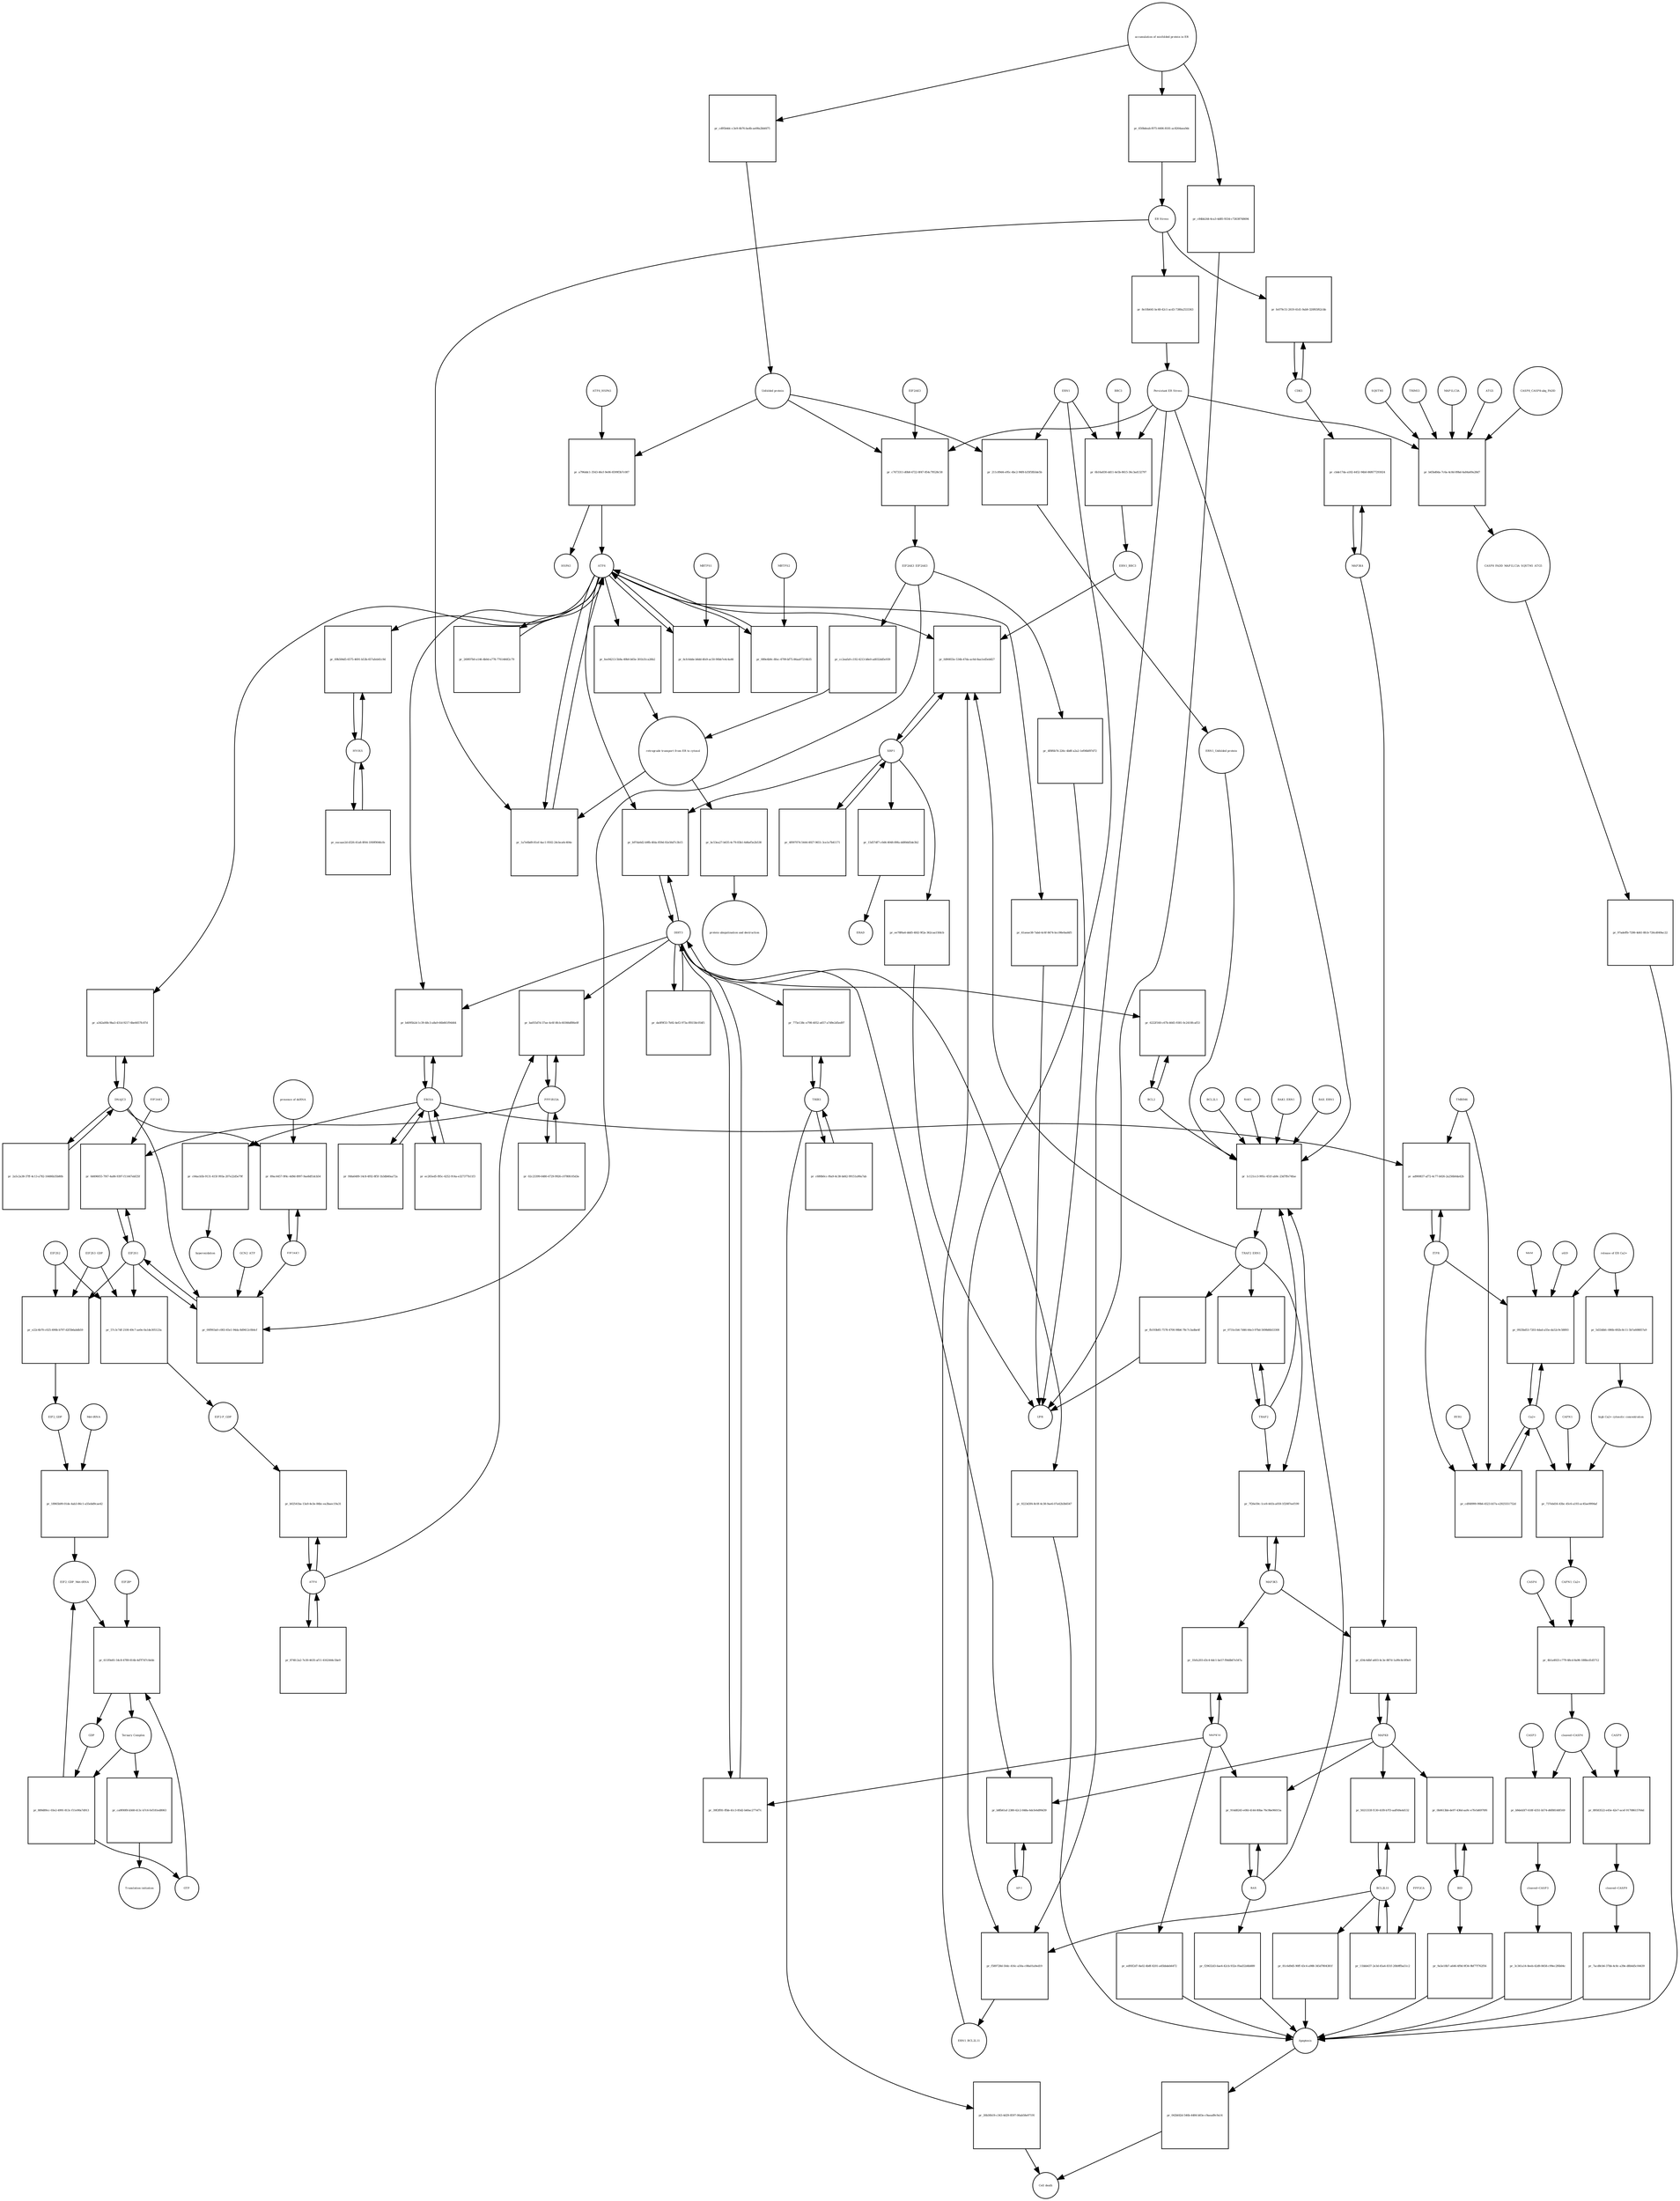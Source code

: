 strict digraph  {
ATF6_HSPA5 [annotation="", bipartite=0, cls=complex, fontsize=4, label=ATF6_HSPA5, shape=circle];
"pr_a796ddc1-3543-46cf-9e06-6599f3b7c087" [annotation="", bipartite=1, cls=process, fontsize=4, label="pr_a796ddc1-3543-46cf-9e06-6599f3b7c087", shape=square];
ATF6 [annotation="urn_miriam_hgnc.symbol_ATF6", bipartite=0, cls=macromolecule, fontsize=4, label=ATF6, shape=circle];
HSPA5 [annotation="urn_miriam_hgnc.symbol_HSPA5", bipartite=0, cls=macromolecule, fontsize=4, label=HSPA5, shape=circle];
"Unfolded protein" [annotation="", bipartite=0, cls=macromolecule, fontsize=4, label="Unfolded protein", shape=circle];
ERN1 [annotation="urn_miriam_hgnc.symbol_ERN1", bipartite=0, cls=macromolecule, fontsize=4, label=ERN1, shape=circle];
"pr_211c89d4-e95c-4bc2-96f8-b35f5fb5de5b" [annotation="", bipartite=1, cls=process, fontsize=4, label="pr_211c89d4-e95c-4bc2-96f8-b35f5fb5de5b", shape=square];
"ERN1_Unfolded protein" [annotation="", bipartite=0, cls=complex, fontsize=4, label="ERN1_Unfolded protein", shape=circle];
EIF2AK3_EIF2AK3 [annotation="", bipartite=0, cls=complex, fontsize=4, label=EIF2AK3_EIF2AK3, shape=circle];
"pr_cc2eafa9-c192-4213-b8e0-ad032dd5e939" [annotation="", bipartite=1, cls=process, fontsize=4, label="pr_cc2eafa9-c192-4213-b8e0-ad032dd5e939", shape=square];
"retrograde transport from ER to cytosol" [annotation="", bipartite=0, cls=phenotype, fontsize=4, label="retrograde transport from ER to cytosol", shape=circle];
"pr_fee94213-5b9a-49b0-b65e-301b31ca26b2" [annotation="", bipartite=1, cls=process, fontsize=4, label="pr_fee94213-5b9a-49b0-b65e-301b31ca26b2", shape=square];
"pr_bc53ea27-b635-4c79-83b1-6d6ef5e2b538" [annotation="", bipartite=1, cls=process, fontsize=4, label="pr_bc53ea27-b635-4c79-83b1-6d6ef5e2b538", shape=square];
"protein ubiquitination and destruction" [annotation="", bipartite=0, cls=phenotype, fontsize=4, label="protein ubiquitination and destruction", shape=circle];
"pr_1c121cc3-995c-451f-ab9c-23d7ffe74fae" [annotation="", bipartite=1, cls=process, fontsize=4, label="pr_1c121cc3-995c-451f-ab9c-23d7ffe74fae", shape=square];
TRAF2_ERN1 [annotation="", bipartite=0, cls=complex, fontsize=4, label=TRAF2_ERN1, shape=circle];
BAK1_ERN1 [annotation="", bipartite=0, cls=complex, fontsize=4, label=BAK1_ERN1, shape=circle];
BAX_ERN1 [annotation="", bipartite=0, cls=complex, fontsize=4, label=BAX_ERN1, shape=circle];
BCL2 [annotation="urn_miriam_hgnc.symbol_BCL2", bipartite=0, cls="nucleic acid feature", fontsize=4, label=BCL2, shape=circle];
BCL2L1 [annotation="urn_miriam_hgnc.symbol_BCL2L1", bipartite=0, cls=macromolecule, fontsize=4, label=BCL2L1, shape=circle];
"Persistant ER Stress" [annotation="", bipartite=0, cls=phenotype, fontsize=4, label="Persistant ER Stress", shape=circle];
BAX [annotation="urn_miriam_hgnc.symbol_BAX", bipartite=0, cls=macromolecule, fontsize=4, label=BAX, shape=circle];
BAK1 [annotation="urn_miriam_hgnc.symbol_BAK1", bipartite=0, cls=macromolecule, fontsize=4, label=BAK1, shape=circle];
TRAF2 [annotation="urn_miriam_hgnc.symbol_TRAF2", bipartite=0, cls=macromolecule, fontsize=4, label=TRAF2, shape=circle];
XBP1 [annotation="urn_miriam_hgnc.symbol_XBP1", bipartite=0, cls=macromolecule, fontsize=4, label=XBP1, shape=circle];
"pr_fd90855e-534b-47da-ac6d-8aa1ed5eb827" [annotation="", bipartite=1, cls=process, fontsize=4, label="pr_fd90855e-534b-47da-ac6d-8aa1ed5eb827", shape=square];
ERN1_BBC3 [annotation="", bipartite=0, cls=complex, fontsize=4, label=ERN1_BBC3, shape=circle];
ERN1_BCL2L11 [annotation="", bipartite=0, cls=complex, fontsize=4, label=ERN1_BCL2L11, shape=circle];
"pr_4f097074-5444-4927-9651-3ce1e7b41171" [annotation="", bipartite=1, cls=process, fontsize=4, label="pr_4f097074-5444-4927-9651-3ce1e7b41171", shape=square];
"pr_15d57df7-c0d4-4048-89fa-dd80dd5de3b2" [annotation="", bipartite=1, cls=process, fontsize=4, label="pr_15d57df7-c0d4-4048-89fa-dd80dd5de3b2", shape=square];
ERAD [annotation="", bipartite=0, cls=phenotype, fontsize=4, label=ERAD, shape=circle];
"pr_ee78f6a4-ddd5-4fd2-9f2a-362caa15fdcb" [annotation="", bipartite=1, cls=process, fontsize=4, label="pr_ee78f6a4-ddd5-4fd2-9f2a-362caa15fdcb", shape=square];
UPR [annotation="", bipartite=0, cls=phenotype, fontsize=4, label=UPR, shape=circle];
"pr_0731e1b6-7d46-44e3-97bd-5698d6b53308" [annotation="", bipartite=1, cls=process, fontsize=4, label="pr_0731e1b6-7d46-44e3-97bd-5698d6b53308", shape=square];
MAPK8 [annotation="urn_miriam_hgnc.symbol_MAPK8", bipartite=0, cls=macromolecule, fontsize=4, label=MAPK8, shape=circle];
"pr_d34c4dbf-a603-4c3e-887d-1a99c8c0f9e9" [annotation="", bipartite=1, cls=process, fontsize=4, label="pr_d34c4dbf-a603-4c3e-887d-1a99c8c0f9e9", shape=square];
MAP3K4 [annotation="urn_miriam_hgnc.symbol_MAP3K4", bipartite=0, cls=macromolecule, fontsize=4, label=MAP3K4, shape=circle];
MAP3K5 [annotation="urn_miriam_hgnc.symbol_MAP3K5", bipartite=0, cls=macromolecule, fontsize=4, label=MAP3K5, shape=circle];
MAPK14 [annotation="urn_miriam_hgnc.symbol_MAPK14", bipartite=0, cls=macromolecule, fontsize=4, label=MAPK14, shape=circle];
"pr_1fefa203-d3c4-4dc1-be57-f9ddb67e547a" [annotation="", bipartite=1, cls=process, fontsize=4, label="pr_1fefa203-d3c4-4dc1-be57-f9ddb67e547a", shape=square];
"pr_ed95f2d7-8a02-4b8f-8201-a45bbdeb6472" [annotation="", bipartite=1, cls=process, fontsize=4, label="pr_ed95f2d7-8a02-4b8f-8201-a45bbdeb6472", shape=square];
Apoptosis [annotation="", bipartite=0, cls=phenotype, fontsize=4, label=Apoptosis, shape=circle];
DDIT3 [annotation="urn_miriam_hgnc.symbol_DDIT3", bipartite=0, cls=macromolecule, fontsize=4, label=DDIT3, shape=circle];
"pr_39f2ff81-ffbb-41c3-85d2-b40ac277ef7c" [annotation="", bipartite=1, cls=process, fontsize=4, label="pr_39f2ff81-ffbb-41c3-85d2-b40ac277ef7c", shape=square];
"pr_9223d3f4-8c0f-4c38-9ae6-07a42b3b6547" [annotation="", bipartite=1, cls=process, fontsize=4, label="pr_9223d3f4-8c0f-4c38-9ae6-07a42b3b6547", shape=square];
"pr_6222f160-c67b-4645-9381-0c2410fcaf53" [annotation="", bipartite=1, cls=process, fontsize=4, label="pr_6222f160-c67b-4645-9381-0c2410fcaf53", shape=square];
"pr_1a7e6bd9-81ef-4ac1-9502-24cbca6c404e" [annotation="", bipartite=1, cls=process, fontsize=4, label="pr_1a7e6bd9-81ef-4ac1-9502-24cbca6c404e", shape=square];
"ER Stress" [annotation="", bipartite=0, cls=phenotype, fontsize=4, label="ER Stress", shape=circle];
"pr_6cfc6dde-b6dd-4fe9-ac50-90bb7e4c4a46" [annotation="", bipartite=1, cls=process, fontsize=4, label="pr_6cfc6dde-b6dd-4fe9-ac50-90bb7e4c4a46", shape=square];
MBTPS1 [annotation="urn_miriam_hgnc.symbol_MBTPS1", bipartite=0, cls=macromolecule, fontsize=4, label=MBTPS1, shape=circle];
"pr_089e4b9c-8fec-4799-bf75-86aa07214b35" [annotation="", bipartite=1, cls=process, fontsize=4, label="pr_089e4b9c-8fec-4799-bf75-86aa07214b35", shape=square];
MBTPS2 [annotation="urn_miriam_hgnc.symbol_MBTPS2", bipartite=0, cls=macromolecule, fontsize=4, label=MBTPS2, shape=circle];
"pr_269f07b0-e146-4b0d-a778-7761466f2c79" [annotation="", bipartite=1, cls=process, fontsize=4, label="pr_269f07b0-e146-4b0d-a778-7761466f2c79", shape=square];
"pr_da0f9f33-7b92-4ef2-973a-ff8158c054f1" [annotation="", bipartite=1, cls=process, fontsize=4, label="pr_da0f9f33-7b92-4ef2-973a-ff8158c054f1", shape=square];
"pr_b97da6d2-b9fb-4fda-859d-92e56d7c3b15" [annotation="", bipartite=1, cls=process, fontsize=4, label="pr_b97da6d2-b9fb-4fda-859d-92e56d7c3b15", shape=square];
EIF2S1 [annotation="urn_miriam_hgnc.symbol_EIF2S1", bipartite=0, cls=macromolecule, fontsize=4, label=EIF2S1, shape=circle];
"pr_00f903a0-c083-45e1-94da-8d9412c0b4cf" [annotation="", bipartite=1, cls=process, fontsize=4, label="pr_00f903a0-c083-45e1-94da-8d9412c0b4cf", shape=square];
GCN2_ATP [annotation="", bipartite=0, cls=complex, fontsize=4, label=GCN2_ATP, shape=circle];
EIF2AK2 [annotation="urn_miriam_hgnc.symbol_EIF2AK2", bipartite=0, cls=macromolecule, fontsize=4, label=EIF2AK2, shape=circle];
DNAJC3 [annotation="urn_miriam_hgnc.symbol_DNAJC3", bipartite=0, cls=macromolecule, fontsize=4, label=DNAJC3, shape=circle];
EIF2S2 [annotation="urn_miriam_hgnc.symbol_EIF2S2", bipartite=0, cls=macromolecule, fontsize=4, label=EIF2S2, shape=circle];
"pr_e22c4b70-c025-490b-b797-d2f3b6abdb59" [annotation="", bipartite=1, cls=process, fontsize=4, label="pr_e22c4b70-c025-490b-b797-d2f3b6abdb59", shape=square];
EIF2S3_GDP [annotation="", bipartite=0, cls=complex, fontsize=4, label=EIF2S3_GDP, shape=circle];
EIF2_GDP [annotation="", bipartite=0, cls=complex, fontsize=4, label=EIF2_GDP, shape=circle];
"EIF2_GDP_Met-tRNA" [annotation="", bipartite=0, cls=complex, fontsize=4, label="EIF2_GDP_Met-tRNA", shape=circle];
"pr_611f0e81-54c8-4789-814b-4d7f7d7c0ebb" [annotation="", bipartite=1, cls=process, fontsize=4, label="pr_611f0e81-54c8-4789-814b-4d7f7d7c0ebb", shape=square];
"Ternary Complex" [annotation="", bipartite=0, cls=complex, fontsize=4, label="Ternary Complex", shape=circle];
"EIF2B*" [annotation="", bipartite=0, cls=complex, fontsize=4, label="EIF2B*", shape=circle];
GTP [annotation="urn_miriam_obo.chebi_CHEBI%3A57600", bipartite=0, cls="simple chemical", fontsize=4, label=GTP, shape=circle];
GDP [annotation="urn_miriam_obo.chebi_CHEBI%3A65180", bipartite=0, cls="simple chemical", fontsize=4, label=GDP, shape=circle];
"pr_889d89cc-03e2-4991-813c-f11e90a7d913" [annotation="", bipartite=1, cls=process, fontsize=4, label="pr_889d89cc-03e2-4991-813c-f11e90a7d913", shape=square];
ATF4 [annotation="urn_miriam_hgnc.symbol_ATF4", bipartite=0, cls=macromolecule, fontsize=4, label=ATF4, shape=circle];
"pr_b02541ba-13a9-4e3e-84bc-ea3baec19a31" [annotation="", bipartite=1, cls=process, fontsize=4, label="pr_b02541ba-13a9-4e3e-84bc-ea3baec19a31", shape=square];
"EIF2-P_GDP" [annotation="", bipartite=0, cls=complex, fontsize=4, label="EIF2-P_GDP", shape=circle];
"pr_874fc2a2-7e30-4635-af11-4162444c5be9" [annotation="", bipartite=1, cls=process, fontsize=4, label="pr_874fc2a2-7e30-4635-af11-4162444c5be9", shape=square];
PPP1R15A [annotation="urn_miriam_hgnc.symbol_PPP1R15A", bipartite=0, cls=macromolecule, fontsize=4, label=PPP1R15A, shape=circle];
"pr_ba055d7d-37ae-4c6f-8fcb-60366df86e0f" [annotation="", bipartite=1, cls=process, fontsize=4, label="pr_ba055d7d-37ae-4c6f-8fcb-60366df86e0f", shape=square];
"pr_02c23399-6480-4729-9926-c0780fc05d3e" [annotation="", bipartite=1, cls=process, fontsize=4, label="pr_02c23399-6480-4729-9926-c0780fc05d3e", shape=square];
"pr_ca9f00f8-b568-413c-b7c6-fef181ed8063" [annotation="", bipartite=1, cls=process, fontsize=4, label="pr_ca9f00f8-b568-413c-b7c6-fef181ed8063", shape=square];
"Translation initiation" [annotation="", bipartite=0, cls=phenotype, fontsize=4, label="Translation initiation", shape=circle];
"pr_7f26e59c-1ce9-441b-a059-1f2087eef199" [annotation="", bipartite=1, cls=process, fontsize=4, label="pr_7f26e59c-1ce9-441b-a059-1f2087eef199", shape=square];
ERO1A [annotation="urn_miriam_hgnc.symbol_ERO1A", bipartite=0, cls=macromolecule, fontsize=4, label=ERO1A, shape=circle];
"pr_b4095b2d-1c39-48c3-a8a9-66b661f94464" [annotation="", bipartite=1, cls=process, fontsize=4, label="pr_b4095b2d-1c39-48c3-a8a9-66b661f94464", shape=square];
"pr_ec265ed5-f85c-4252-914a-e327377b11f3" [annotation="", bipartite=1, cls=process, fontsize=4, label="pr_ec265ed5-f85c-4252-914a-e327377b11f3", shape=square];
"pr_0d496055-7f47-4a86-9397-f11447ebf25f" [annotation="", bipartite=1, cls=process, fontsize=4, label="pr_0d496055-7f47-4a86-9397-f11447ebf25f", shape=square];
EIF2AK1 [annotation="urn_miriam_hgnc.symbol_EIF2AK1", bipartite=0, cls=macromolecule, fontsize=4, label=EIF2AK1, shape=circle];
"pr_914d8245-e0fd-4144-80ba-76c9be96015a" [annotation="", bipartite=1, cls=process, fontsize=4, label="pr_914d8245-e0fd-4144-80ba-76c9be96015a", shape=square];
"pr_f29632d3-6ae4-42cb-932e-f0ad32d4b889" [annotation="", bipartite=1, cls=process, fontsize=4, label="pr_f29632d3-6ae4-42cb-932e-f0ad32d4b889", shape=square];
"Ca2+" [annotation="urn_miriam_obo.chebi_CHEBI%3A29108", bipartite=0, cls="simple chemical", fontsize=4, label="Ca2+", shape=circle];
"pr_0925bd53-7203-4dad-a55e-da52c9c58893" [annotation="", bipartite=1, cls=process, fontsize=4, label="pr_0925bd53-7203-4dad-a55e-da52c9c58893", shape=square];
"release of ER Ca2+" [annotation="", bipartite=0, cls=phenotype, fontsize=4, label="release of ER Ca2+", shape=circle];
ITPR [annotation="urn_miriam_hgnc.symbol_ITPR1|urn_miriam_hgnc.symbol_ITPR2|urn_miriam_hgnc.symbol_ITPR3", bipartite=0, cls=macromolecule, fontsize=4, label=ITPR, shape=circle];
MAM [annotation="", bipartite=0, cls=phenotype, fontsize=4, label=MAM, shape=circle];
s619 [annotation="", bipartite=0, cls=complex, fontsize=4, label=s619, shape=circle];
"pr_cbde17da-a182-4452-94b0-86f677293024" [annotation="", bipartite=1, cls=process, fontsize=4, label="pr_cbde17da-a182-4452-94b0-86f677293024", shape=square];
CDK5 [annotation="urn_miriam_hgnc.symbol_CDK5", bipartite=0, cls=macromolecule, fontsize=4, label=CDK5, shape=circle];
"pr_fe079c51-2619-41d1-9ab9-320f65f62cbb" [annotation="", bipartite=1, cls="uncertain process", fontsize=4, label="pr_fe079c51-2619-41d1-9ab9-320f65f62cbb", shape=square];
"pr_042bfd2d-546b-4484-b83e-c9aead9c9a14" [annotation="", bipartite=1, cls=process, fontsize=4, label="pr_042bfd2d-546b-4484-b83e-c9aead9c9a14", shape=square];
"Cell death" [annotation="", bipartite=0, cls=phenotype, fontsize=4, label="Cell death", shape=circle];
"pr_cdf48999-99b6-4523-b57a-e2925551752d" [annotation="", bipartite=1, cls=process, fontsize=4, label="pr_cdf48999-99b6-4523-b57a-e2925551752d", shape=square];
TMBIM6 [annotation="urn_miriam_hgnc.symbol_TMBIM6", bipartite=0, cls=macromolecule, fontsize=4, label=TMBIM6, shape=circle];
RYR1 [annotation="urn_miriam_hgnc.symbol_RYR1", bipartite=0, cls=macromolecule, fontsize=4, label=RYR1, shape=circle];
EIF2AK3 [annotation="urn_miriam_hgnc.symbol_EIF2AK3", bipartite=0, cls=macromolecule, fontsize=4, label=EIF2AK3, shape=circle];
"pr_c7473311-d0b8-4722-8f47-854c79528c58" [annotation="", bipartite=1, cls=process, fontsize=4, label="pr_c7473311-d0b8-4722-8f47-854c79528c58", shape=square];
"pr_c64acb5b-9131-415f-993a-207e22d5e79f" [annotation="", bipartite=1, cls=process, fontsize=4, label="pr_c64acb5b-9131-415f-993a-207e22d5e79f", shape=square];
hyperoxidation [annotation="", bipartite=0, cls=phenotype, fontsize=4, label=hyperoxidation, shape=circle];
"pr_f48a6489-14c8-4f02-8f5f-1b3db40aa72a" [annotation="", bipartite=1, cls=process, fontsize=4, label="pr_f48a6489-14c8-4f02-8f5f-1b3db40aa72a", shape=square];
"pr_8e10b641-bc48-42c1-acd3-7380a2533363" [annotation="", bipartite=1, cls=process, fontsize=4, label="pr_8e10b641-bc48-42c1-acd3-7380a2533363", shape=square];
"CASP8_CASP8-ubq_FADD" [annotation="", bipartite=0, cls=complex, fontsize=4, label="CASP8_CASP8-ubq_FADD", shape=circle];
"pr_b45bd0da-7c6a-4c8d-89bd-6a84a69a28d7" [annotation="", bipartite=1, cls=process, fontsize=4, label="pr_b45bd0da-7c6a-4c8d-89bd-6a84a69a28d7", shape=square];
"SQSTM1 " [annotation="urn_miriam_hgnc.symbol_SQSTM1", bipartite=0, cls=macromolecule, fontsize=4, label="SQSTM1 ", shape=circle];
CASP8_FADD_MAP1LC3A_SQSTM1_ATG5 [annotation="", bipartite=0, cls=complex, fontsize=4, label=CASP8_FADD_MAP1LC3A_SQSTM1_ATG5, shape=circle];
TRIM13 [annotation="urn_miriam_hgnc.symbol_TRIM13", bipartite=0, cls=macromolecule, fontsize=4, label=TRIM13, shape=circle];
MAP1LC3A [annotation="urn_miriam_hgnc.symbol_MAP1LC3A", bipartite=0, cls=macromolecule, fontsize=4, label=MAP1LC3A, shape=circle];
ATG5 [annotation="urn_miriam_hgnc.symbol_ATG5", bipartite=0, cls=macromolecule, fontsize=4, label=ATG5, shape=circle];
"pr_97adeffb-7206-4d41-8fcb-726cd049ac22" [annotation="", bipartite=1, cls=process, fontsize=4, label="pr_97adeffb-7206-4d41-8fcb-726cd049ac22", shape=square];
"AP-1" [annotation="urn_miriam_hgnc.symbol_FOS|urn_miriam_hgnc.symbol_FOSB|urn_miriam_hgnc.symbol_FOSL1|urn_miriam_hgnc.symbol_FOSL2|urn_miriam_hgnc.symbol_JUN|urn_miriam_hgnc.symbol_JUNB|urn_miriam_hgnc.symbol_JUND", bipartite=0, cls=macromolecule, fontsize=4, label="AP-1", shape=circle];
"pr_b8fb61af-2380-42c2-848a-6dcfe6d99d39" [annotation="", bipartite=1, cls=process, fontsize=4, label="pr_b8fb61af-2380-42c2-848a-6dcfe6d99d39", shape=square];
"pr_89ac4457-9f4c-4d9d-8997-9ae8df1dcb54" [annotation="", bipartite=1, cls=process, fontsize=4, label="pr_89ac4457-9f4c-4d9d-8997-9ae8df1dcb54", shape=square];
"presence of dsRNA" [annotation="", bipartite=0, cls=phenotype, fontsize=4, label="presence of dsRNA", shape=circle];
"Met-tRNA" [annotation="urn_miriam_hgnc_HGNC%3A34779", bipartite=0, cls="nucleic acid feature", fontsize=4, label="Met-tRNA", shape=circle];
"pr_18965b99-01de-4ab3-86c1-a55ebd9cae42" [annotation="", bipartite=1, cls=process, fontsize=4, label="pr_18965b99-01de-4ab3-86c1-a55ebd9cae42", shape=square];
"pr_57c3c7df-2100-49c7-ae0e-0a1de305123a" [annotation="", bipartite=1, cls=process, fontsize=4, label="pr_57c3c7df-2100-49c7-ae0e-0a1de305123a", shape=square];
"accumulation of misfolded protein in ER" [annotation="", bipartite=0, cls=phenotype, fontsize=4, label="accumulation of misfolded protein in ER", shape=circle];
"pr_cd95b4dc-c3e9-4b76-ba4b-ae08a2bbfd75" [annotation="", bipartite=1, cls=process, fontsize=4, label="pr_cd95b4dc-c3e9-4b76-ba4b-ae08a2bbfd75", shape=square];
"pr_650bdeab-f075-4406-8181-ac8264aea9dc" [annotation="", bipartite=1, cls=process, fontsize=4, label="pr_650bdeab-f075-4406-8181-ac8264aea9dc", shape=square];
"pr_c84bb244-6ca3-4d85-9334-c72638748694" [annotation="", bipartite=1, cls=process, fontsize=4, label="pr_c84bb244-6ca3-4d85-9334-c72638748694", shape=square];
"pr_4f8f6b74-226c-4b8f-a2a2-1ef06bf87d72" [annotation="", bipartite=1, cls=process, fontsize=4, label="pr_4f8f6b74-226c-4b8f-a2a2-1ef06bf87d72", shape=square];
"pr_fb193b85-7578-4700-98b6-78c7c3adbe4f" [annotation="", bipartite=1, cls=process, fontsize=4, label="pr_fb193b85-7578-4700-98b6-78c7c3adbe4f", shape=square];
"pr_41aeae38-7abd-4c6f-8474-bcc98e0ad4f5" [annotation="", bipartite=1, cls=process, fontsize=4, label="pr_41aeae38-7abd-4c6f-8474-bcc98e0ad4f5", shape=square];
BCL2L11 [annotation="urn_miriam_hgnc.symbol_BCL2L11", bipartite=0, cls=macromolecule, fontsize=4, label=BCL2L11, shape=circle];
"pr_5021333f-f130-41f8-b7f3-aaff49a4d132" [annotation="", bipartite=1, cls=process, fontsize=4, label="pr_5021333f-f130-41f8-b7f3-aaff49a4d132", shape=square];
BID [annotation="urn_miriam_hgnc.symbol_BID", bipartite=0, cls=macromolecule, fontsize=4, label=BID, shape=circle];
"pr_0b0613bb-de97-436d-aa9c-e7fe5d6970f6" [annotation="", bipartite=1, cls=process, fontsize=4, label="pr_0b0613bb-de97-436d-aa9c-e7fe5d6970f6", shape=square];
"pr_81c6d9d5-90ff-43c4-a988-345d7804381f" [annotation="", bipartite=1, cls=process, fontsize=4, label="pr_81c6d9d5-90ff-43c4-a988-345d7804381f", shape=square];
"pr_9a5e18b7-a646-4f9d-9f34-9bf77f762f56" [annotation="", bipartite=1, cls=process, fontsize=4, label="pr_9a5e18b7-a646-4f9d-9f34-9bf77f762f56", shape=square];
"pr_f589728d-50dc-416c-a50a-c08a01a9ed19" [annotation="", bipartite=1, cls=process, fontsize=4, label="pr_f589728d-50dc-416c-a50a-c08a01a9ed19", shape=square];
"pr_6b16a830-dd11-4e5b-8615-36c3ad132797" [annotation="", bipartite=1, cls=process, fontsize=4, label="pr_6b16a830-dd11-4e5b-8615-36c3ad132797", shape=square];
BBC3 [annotation="urn_miriam_hgnc.symbol_BBC3", bipartite=0, cls=macromolecule, fontsize=4, label=BBC3, shape=circle];
"pr_11bbb437-2e3d-45a4-831f-20b9ffba51c2" [annotation="", bipartite=1, cls=process, fontsize=4, label="pr_11bbb437-2e3d-45a4-831f-20b9ffba51c2", shape=square];
PPP2CA [annotation="urn_miriam_hgnc.symbol_PPP2CA", bipartite=0, cls=macromolecule, fontsize=4, label=PPP2CA, shape=circle];
TRIB3 [annotation="urn_miriam_hgnc.symbol_TRIB3", bipartite=0, cls=macromolecule, fontsize=4, label=TRIB3, shape=circle];
"pr_775e138c-e798-4052-a657-a7d9e2d5ed97" [annotation="", bipartite=1, cls=process, fontsize=4, label="pr_775e138c-e798-4052-a657-a7d9e2d5ed97", shape=square];
"pr_c680b0cc-f6a9-4c38-bd42-99151a90a7ab" [annotation="", bipartite=1, cls=process, fontsize=4, label="pr_c680b0cc-f6a9-4c38-bd42-99151a90a7ab", shape=square];
"pr_26b30b19-c343-4d29-8597-06ab58e97191" [annotation="", bipartite=1, cls=process, fontsize=4, label="pr_26b30b19-c343-4d29-8597-06ab58e97191", shape=square];
"pr_5d33dbfc-086b-492b-8c11-5b7a608857a9" [annotation="", bipartite=1, cls=process, fontsize=4, label="pr_5d33dbfc-086b-492b-8c11-5b7a608857a9", shape=square];
"high Ca2+ cytosolic concentration" [annotation="", bipartite=0, cls=phenotype, fontsize=4, label="high Ca2+ cytosolic concentration", shape=circle];
"pr_a342a00b-9ba3-431d-9217-6be6657fc87d" [annotation="", bipartite=1, cls=process, fontsize=4, label="pr_a342a00b-9ba3-431d-9217-6be6657fc87d", shape=square];
"pr_2a5c2a38-37ff-4c13-a782-16486b35b80b" [annotation="", bipartite=1, cls=process, fontsize=4, label="pr_2a5c2a38-37ff-4c13-a782-16486b35b80b", shape=square];
"pr_ad900837-af72-4c77-b026-2a256b0da42b" [annotation="", bipartite=1, cls=process, fontsize=4, label="pr_ad900837-af72-4c77-b026-2a256b0da42b", shape=square];
CASP4 [annotation="urn_miriam_hgnc.symbol_CASP4", bipartite=0, cls=macromolecule, fontsize=4, label=CASP4, shape=circle];
"pr_4b1a4925-c779-48cd-8a96-188bcd1d5712" [annotation="", bipartite=1, cls=process, fontsize=4, label="pr_4b1a4925-c779-48cd-8a96-188bcd1d5712", shape=square];
"cleaved~CASP4" [annotation="urn_miriam_hgnc.symbol_CASP4", bipartite=0, cls=macromolecule, fontsize=4, label="cleaved~CASP4", shape=circle];
"CAPN1_Ca2+" [annotation="", bipartite=0, cls=complex, fontsize=4, label="CAPN1_Ca2+", shape=circle];
CASP3 [annotation="urn_miriam_hgnc.symbol_CASP3", bipartite=0, cls=macromolecule, fontsize=4, label=CASP3, shape=circle];
"pr_b9deb5f7-618f-4351-b574-d6f88148f169" [annotation="", bipartite=1, cls=process, fontsize=4, label="pr_b9deb5f7-618f-4351-b574-d6f88148f169", shape=square];
"cleaved~CASP3" [annotation="urn_miriam_hgnc.symbol_CASP3", bipartite=0, cls=macromolecule, fontsize=4, label="cleaved~CASP3", shape=circle];
CASP9 [annotation="urn_miriam_hgnc.symbol_CSAP9", bipartite=0, cls=macromolecule, fontsize=4, label=CASP9, shape=circle];
"pr_89583522-e45e-42e7-acef-91708615764d" [annotation="", bipartite=1, cls=process, fontsize=4, label="pr_89583522-e45e-42e7-acef-91708615764d", shape=square];
"cleaved~CASP9" [annotation="urn_miriam_hgnc.symbol_CASP9", bipartite=0, cls=macromolecule, fontsize=4, label="cleaved~CASP9", shape=circle];
CAPN1 [annotation="urn_miriam_hgnc.symbol_CAPN1", bipartite=0, cls=macromolecule, fontsize=4, label=CAPN1, shape=circle];
"pr_737ebd16-43bc-45c6-a193-ac45ae9994af" [annotation="", bipartite=1, cls=process, fontsize=4, label="pr_737ebd16-43bc-45c6-a193-ac45ae9994af", shape=square];
"pr_3c341a14-8eeb-42d9-8458-c99ec2f6b04c" [annotation="", bipartite=1, cls=process, fontsize=4, label="pr_3c341a14-8eeb-42d9-8458-c99ec2f6b04c", shape=square];
"pr_7acd8cb6-37bb-4c8c-a39e-d8b4d5c04439" [annotation="", bipartite=1, cls=process, fontsize=4, label="pr_7acd8cb6-37bb-4c8c-a39e-d8b4d5c04439", shape=square];
HYOU1 [annotation="urn_miriam_hgnc.symbol_HYOU1", bipartite=0, cls=macromolecule, fontsize=4, label=HYOU1, shape=circle];
"pr_69b584d5-6575-4691-b53b-657afeb41c9d" [annotation="", bipartite=1, cls=process, fontsize=4, label="pr_69b584d5-6575-4691-b53b-657afeb41c9d", shape=square];
"pr_eacaae2d-d326-41a8-8f44-1f49f9046cfe" [annotation="", bipartite=1, cls=process, fontsize=4, label="pr_eacaae2d-d326-41a8-8f44-1f49f9046cfe", shape=square];
ATF6_HSPA5 -> "pr_a796ddc1-3543-46cf-9e06-6599f3b7c087"  [annotation="", interaction_type=consumption];
"pr_a796ddc1-3543-46cf-9e06-6599f3b7c087" -> ATF6  [annotation="", interaction_type=production];
"pr_a796ddc1-3543-46cf-9e06-6599f3b7c087" -> HSPA5  [annotation="", interaction_type=production];
ATF6 -> "pr_fee94213-5b9a-49b0-b65e-301b31ca26b2"  [annotation="", interaction_type=consumption];
ATF6 -> "pr_fd90855e-534b-47da-ac6d-8aa1ed5eb827"  [annotation="urn_miriam_pubmed_26587781|urn_miriam_pubmed_23430059", interaction_type=catalysis];
ATF6 -> "pr_1a7e6bd9-81ef-4ac1-9502-24cbca6c404e"  [annotation="", interaction_type=consumption];
ATF6 -> "pr_6cfc6dde-b6dd-4fe9-ac50-90bb7e4c4a46"  [annotation="", interaction_type=consumption];
ATF6 -> "pr_089e4b9c-8fec-4799-bf75-86aa07214b35"  [annotation="", interaction_type=consumption];
ATF6 -> "pr_269f07b0-e146-4b0d-a778-7761466f2c79"  [annotation="", interaction_type=consumption];
ATF6 -> "pr_b97da6d2-b9fb-4fda-859d-92e56d7c3b15"  [annotation="urn_miriam_pubmed_26587781|urn_miriam_pubmed_17991856|urn_miriam_pubmed_28843399", interaction_type=catalysis];
ATF6 -> "pr_b4095b2d-1c39-48c3-a8a9-66b661f94464"  [annotation="urn_miriam_pubmed_23850759|urn_miriam_pubmed_25387528", interaction_type=catalysis];
ATF6 -> "pr_41aeae38-7abd-4c6f-8474-bcc98e0ad4f5"  [annotation="", interaction_type=consumption];
ATF6 -> "pr_a342a00b-9ba3-431d-9217-6be6657fc87d"  [annotation="urn_miriam_pubmed_12601012|urn_miriam_pubmed_18360008", interaction_type=catalysis];
ATF6 -> "pr_69b584d5-6575-4691-b53b-657afeb41c9d"  [annotation=urn_miriam_pubmed_18360008, interaction_type=catalysis];
"Unfolded protein" -> "pr_a796ddc1-3543-46cf-9e06-6599f3b7c087"  [annotation="urn_miriam_pubmed_19509052|urn_miriam_pubmed_12847084|urn_miriam_pubmed_23850759", interaction_type=catalysis];
"Unfolded protein" -> "pr_211c89d4-e95c-4bc2-96f8-b35f5fb5de5b"  [annotation="", interaction_type=consumption];
"Unfolded protein" -> "pr_c7473311-d0b8-4722-8f47-854c79528c58"  [annotation=urn_miriam_pubmed_17991856, interaction_type=catalysis];
ERN1 -> "pr_211c89d4-e95c-4bc2-96f8-b35f5fb5de5b"  [annotation="", interaction_type=consumption];
ERN1 -> "pr_f589728d-50dc-416c-a50a-c08a01a9ed19"  [annotation="", interaction_type=consumption];
ERN1 -> "pr_6b16a830-dd11-4e5b-8615-36c3ad132797"  [annotation="", interaction_type=consumption];
"pr_211c89d4-e95c-4bc2-96f8-b35f5fb5de5b" -> "ERN1_Unfolded protein"  [annotation="", interaction_type=production];
"ERN1_Unfolded protein" -> "pr_1c121cc3-995c-451f-ab9c-23d7ffe74fae"  [annotation="", interaction_type=consumption];
EIF2AK3_EIF2AK3 -> "pr_cc2eafa9-c192-4213-b8e0-ad032dd5e939"  [annotation="", interaction_type=consumption];
EIF2AK3_EIF2AK3 -> "pr_00f903a0-c083-45e1-94da-8d9412c0b4cf"  [annotation="urn_miriam_pubmed_12667446|urn_miriam_pubmed_16246152|urn_miriam_pubmed_12601012|urn_miriam_pubmed_23850759|urn_miriam_pubmed_18360008|urn_miriam_pubmed_26587781", interaction_type=catalysis];
EIF2AK3_EIF2AK3 -> "pr_4f8f6b74-226c-4b8f-a2a2-1ef06bf87d72"  [annotation="", interaction_type=consumption];
"pr_cc2eafa9-c192-4213-b8e0-ad032dd5e939" -> "retrograde transport from ER to cytosol"  [annotation="", interaction_type=production];
"retrograde transport from ER to cytosol" -> "pr_bc53ea27-b635-4c79-83b1-6d6ef5e2b538"  [annotation="", interaction_type=consumption];
"retrograde transport from ER to cytosol" -> "pr_1a7e6bd9-81ef-4ac1-9502-24cbca6c404e"  [annotation="urn_miriam_pubmed_18360008|urn_miriam_pubmed_17991856|urn_miriam_pubmed_26587781|urn_miriam_pubmed_12847084", interaction_type=inhibition];
"pr_fee94213-5b9a-49b0-b65e-301b31ca26b2" -> "retrograde transport from ER to cytosol"  [annotation="", interaction_type=production];
"pr_bc53ea27-b635-4c79-83b1-6d6ef5e2b538" -> "protein ubiquitination and destruction"  [annotation="", interaction_type=production];
"pr_1c121cc3-995c-451f-ab9c-23d7ffe74fae" -> TRAF2_ERN1  [annotation="", interaction_type=production];
TRAF2_ERN1 -> "pr_fd90855e-534b-47da-ac6d-8aa1ed5eb827"  [annotation="urn_miriam_pubmed_26587781|urn_miriam_pubmed_23430059", interaction_type=catalysis];
TRAF2_ERN1 -> "pr_0731e1b6-7d46-44e3-97bd-5698d6b53308"  [annotation=urn_miriam_pubmed_23850759, interaction_type=catalysis];
TRAF2_ERN1 -> "pr_7f26e59c-1ce9-441b-a059-1f2087eef199"  [annotation=urn_miriam_pubmed_23850759, interaction_type=catalysis];
TRAF2_ERN1 -> "pr_fb193b85-7578-4700-98b6-78c7c3adbe4f"  [annotation="", interaction_type=consumption];
BAK1_ERN1 -> "pr_1c121cc3-995c-451f-ab9c-23d7ffe74fae"  [annotation="urn_miriam_pubmed_23850759|urn_miriam_pubmed_23430059|urn_miriam_pubmed_26587781", interaction_type=catalysis];
BAX_ERN1 -> "pr_1c121cc3-995c-451f-ab9c-23d7ffe74fae"  [annotation="urn_miriam_pubmed_23850759|urn_miriam_pubmed_23430059|urn_miriam_pubmed_26587781", interaction_type=catalysis];
BCL2 -> "pr_1c121cc3-995c-451f-ab9c-23d7ffe74fae"  [annotation="urn_miriam_pubmed_23850759|urn_miriam_pubmed_23430059|urn_miriam_pubmed_26587781", interaction_type=inhibition];
BCL2 -> "pr_6222f160-c67b-4645-9381-0c2410fcaf53"  [annotation="", interaction_type=consumption];
BCL2L1 -> "pr_1c121cc3-995c-451f-ab9c-23d7ffe74fae"  [annotation="urn_miriam_pubmed_23850759|urn_miriam_pubmed_23430059|urn_miriam_pubmed_26587781", interaction_type=inhibition];
"Persistant ER Stress" -> "pr_1c121cc3-995c-451f-ab9c-23d7ffe74fae"  [annotation="urn_miriam_pubmed_23850759|urn_miriam_pubmed_23430059|urn_miriam_pubmed_26587781", interaction_type=inhibition];
"Persistant ER Stress" -> "pr_c7473311-d0b8-4722-8f47-854c79528c58"  [annotation=urn_miriam_pubmed_17991856, interaction_type=catalysis];
"Persistant ER Stress" -> "pr_b45bd0da-7c6a-4c8d-89bd-6a84a69a28d7"  [annotation=urn_miriam_pubmed_17991856, interaction_type=catalysis];
"Persistant ER Stress" -> "pr_f589728d-50dc-416c-a50a-c08a01a9ed19"  [annotation="urn_miriam_pubmed_23850759|urn_miriam_pubmed_23430059|urn_miriam_pubmed_26587781", interaction_type=inhibition];
"Persistant ER Stress" -> "pr_6b16a830-dd11-4e5b-8615-36c3ad132797"  [annotation="urn_miriam_pubmed_23430059|urn_miriam_pubmed_17991856", interaction_type=inhibition];
BAX -> "pr_1c121cc3-995c-451f-ab9c-23d7ffe74fae"  [annotation="urn_miriam_pubmed_23850759|urn_miriam_pubmed_23430059|urn_miriam_pubmed_26587781", interaction_type=catalysis];
BAX -> "pr_914d8245-e0fd-4144-80ba-76c9be96015a"  [annotation="", interaction_type=consumption];
BAX -> "pr_f29632d3-6ae4-42cb-932e-f0ad32d4b889"  [annotation="", interaction_type=consumption];
BAK1 -> "pr_1c121cc3-995c-451f-ab9c-23d7ffe74fae"  [annotation="urn_miriam_pubmed_23850759|urn_miriam_pubmed_23430059|urn_miriam_pubmed_26587781", interaction_type=catalysis];
TRAF2 -> "pr_1c121cc3-995c-451f-ab9c-23d7ffe74fae"  [annotation="", interaction_type=consumption];
TRAF2 -> "pr_0731e1b6-7d46-44e3-97bd-5698d6b53308"  [annotation="", interaction_type=consumption];
TRAF2 -> "pr_7f26e59c-1ce9-441b-a059-1f2087eef199"  [annotation=urn_miriam_pubmed_23850759, interaction_type=catalysis];
XBP1 -> "pr_fd90855e-534b-47da-ac6d-8aa1ed5eb827"  [annotation="", interaction_type=consumption];
XBP1 -> "pr_4f097074-5444-4927-9651-3ce1e7b41171"  [annotation="", interaction_type=consumption];
XBP1 -> "pr_15d57df7-c0d4-4048-89fa-dd80dd5de3b2"  [annotation="", interaction_type=consumption];
XBP1 -> "pr_ee78f6a4-ddd5-4fd2-9f2a-362caa15fdcb"  [annotation="", interaction_type=consumption];
XBP1 -> "pr_b97da6d2-b9fb-4fda-859d-92e56d7c3b15"  [annotation="urn_miriam_pubmed_26587781|urn_miriam_pubmed_17991856|urn_miriam_pubmed_28843399", interaction_type=catalysis];
"pr_fd90855e-534b-47da-ac6d-8aa1ed5eb827" -> XBP1  [annotation="", interaction_type=production];
ERN1_BBC3 -> "pr_fd90855e-534b-47da-ac6d-8aa1ed5eb827"  [annotation="urn_miriam_pubmed_26587781|urn_miriam_pubmed_23430059", interaction_type=catalysis];
ERN1_BCL2L11 -> "pr_fd90855e-534b-47da-ac6d-8aa1ed5eb827"  [annotation="urn_miriam_pubmed_26587781|urn_miriam_pubmed_23430059", interaction_type=catalysis];
"pr_4f097074-5444-4927-9651-3ce1e7b41171" -> XBP1  [annotation="", interaction_type=production];
"pr_15d57df7-c0d4-4048-89fa-dd80dd5de3b2" -> ERAD  [annotation="", interaction_type=production];
"pr_ee78f6a4-ddd5-4fd2-9f2a-362caa15fdcb" -> UPR  [annotation="", interaction_type=production];
"pr_0731e1b6-7d46-44e3-97bd-5698d6b53308" -> TRAF2  [annotation="", interaction_type=production];
MAPK8 -> "pr_d34c4dbf-a603-4c3e-887d-1a99c8c0f9e9"  [annotation="", interaction_type=consumption];
MAPK8 -> "pr_914d8245-e0fd-4144-80ba-76c9be96015a"  [annotation="urn_miriam_pubmed_18191217|urn_miriam_pubmed_23430059", interaction_type=catalysis];
MAPK8 -> "pr_b8fb61af-2380-42c2-848a-6dcfe6d99d39"  [annotation="urn_miriam_pubmed_26618107|urn_miriam_pubmed_26587781|urn_miriam_pubmed_23850759", interaction_type=catalysis];
MAPK8 -> "pr_5021333f-f130-41f8-b7f3-aaff49a4d132"  [annotation="urn_miriam_pubmed_26018731|urn_miriam_pubmed_23850759", interaction_type=catalysis];
MAPK8 -> "pr_0b0613bb-de97-436d-aa9c-e7fe5d6970f6"  [annotation="urn_miriam_pubmed_23430059|urn_miriam_pubmed_11583631", interaction_type=catalysis];
"pr_d34c4dbf-a603-4c3e-887d-1a99c8c0f9e9" -> MAPK8  [annotation="", interaction_type=production];
MAP3K4 -> "pr_d34c4dbf-a603-4c3e-887d-1a99c8c0f9e9"  [annotation="urn_miriam_pubmed_18191217|urn_miriam_pubmed_23850759|urn_miriam_pubmed_26587781", interaction_type=catalysis];
MAP3K4 -> "pr_cbde17da-a182-4452-94b0-86f677293024"  [annotation="", interaction_type=consumption];
MAP3K5 -> "pr_d34c4dbf-a603-4c3e-887d-1a99c8c0f9e9"  [annotation="urn_miriam_pubmed_18191217|urn_miriam_pubmed_23850759|urn_miriam_pubmed_26587781", interaction_type=catalysis];
MAP3K5 -> "pr_1fefa203-d3c4-4dc1-be57-f9ddb67e547a"  [annotation="urn_miriam_pubmed_23850759|urn_miriam_pubmed_12215209", interaction_type=catalysis];
MAP3K5 -> "pr_7f26e59c-1ce9-441b-a059-1f2087eef199"  [annotation="", interaction_type=consumption];
MAPK14 -> "pr_1fefa203-d3c4-4dc1-be57-f9ddb67e547a"  [annotation="", interaction_type=consumption];
MAPK14 -> "pr_ed95f2d7-8a02-4b8f-8201-a45bbdeb6472"  [annotation="", interaction_type=consumption];
MAPK14 -> "pr_39f2ff81-ffbb-41c3-85d2-b40ac277ef7c"  [annotation="urn_miriam_pubmed_23850759|urn_miriam_pubmed_23430059|urn_miriam_pubmed_26137585", interaction_type=catalysis];
MAPK14 -> "pr_914d8245-e0fd-4144-80ba-76c9be96015a"  [annotation="urn_miriam_pubmed_18191217|urn_miriam_pubmed_23430059", interaction_type=catalysis];
"pr_1fefa203-d3c4-4dc1-be57-f9ddb67e547a" -> MAPK14  [annotation="", interaction_type=production];
"pr_ed95f2d7-8a02-4b8f-8201-a45bbdeb6472" -> Apoptosis  [annotation="", interaction_type=production];
Apoptosis -> "pr_042bfd2d-546b-4484-b83e-c9aead9c9a14"  [annotation="", interaction_type=consumption];
DDIT3 -> "pr_39f2ff81-ffbb-41c3-85d2-b40ac277ef7c"  [annotation="", interaction_type=consumption];
DDIT3 -> "pr_9223d3f4-8c0f-4c38-9ae6-07a42b3b6547"  [annotation="", interaction_type=consumption];
DDIT3 -> "pr_6222f160-c67b-4645-9381-0c2410fcaf53"  [annotation="urn_miriam_pubmed_30662442|urn_miriam_pubmed_23850759", interaction_type=inhibition];
DDIT3 -> "pr_da0f9f33-7b92-4ef2-973a-ff8158c054f1"  [annotation="", interaction_type=consumption];
DDIT3 -> "pr_b97da6d2-b9fb-4fda-859d-92e56d7c3b15"  [annotation="", interaction_type=consumption];
DDIT3 -> "pr_ba055d7d-37ae-4c6f-8fcb-60366df86e0f"  [annotation="urn_miriam_pubmed_23850759|urn_miriam_pubmed_31638256", interaction_type=catalysis];
DDIT3 -> "pr_b4095b2d-1c39-48c3-a8a9-66b661f94464"  [annotation="urn_miriam_pubmed_23850759|urn_miriam_pubmed_25387528", interaction_type=catalysis];
DDIT3 -> "pr_b8fb61af-2380-42c2-848a-6dcfe6d99d39"  [annotation="urn_miriam_pubmed_26618107|urn_miriam_pubmed_26587781|urn_miriam_pubmed_23850759", interaction_type=catalysis];
DDIT3 -> "pr_775e138c-e798-4052-a657-a7d9e2d5ed97"  [annotation="urn_miriam_pubmed_23430059|urn_miriam_pubmed_18940792", interaction_type=catalysis];
"pr_39f2ff81-ffbb-41c3-85d2-b40ac277ef7c" -> DDIT3  [annotation="", interaction_type=production];
"pr_9223d3f4-8c0f-4c38-9ae6-07a42b3b6547" -> Apoptosis  [annotation="", interaction_type=production];
"pr_6222f160-c67b-4645-9381-0c2410fcaf53" -> BCL2  [annotation="", interaction_type=production];
"pr_1a7e6bd9-81ef-4ac1-9502-24cbca6c404e" -> ATF6  [annotation="", interaction_type=production];
"ER Stress" -> "pr_1a7e6bd9-81ef-4ac1-9502-24cbca6c404e"  [annotation="urn_miriam_pubmed_18360008|urn_miriam_pubmed_17991856|urn_miriam_pubmed_26587781|urn_miriam_pubmed_12847084", interaction_type=catalysis];
"ER Stress" -> "pr_fe079c51-2619-41d1-9ab9-320f65f62cbb"  [annotation=urn_miriam_pubmed_22388889, interaction_type=catalysis];
"ER Stress" -> "pr_8e10b641-bc48-42c1-acd3-7380a2533363"  [annotation="", interaction_type=consumption];
"pr_6cfc6dde-b6dd-4fe9-ac50-90bb7e4c4a46" -> ATF6  [annotation="", interaction_type=production];
MBTPS1 -> "pr_6cfc6dde-b6dd-4fe9-ac50-90bb7e4c4a46"  [annotation="urn_miriam_pubmed_18360008|urn_miriam_pubmed_17991856|urn_miriam_pubmed_26587781|urn_miriam_pubmed_23850759", interaction_type=catalysis];
"pr_089e4b9c-8fec-4799-bf75-86aa07214b35" -> ATF6  [annotation="", interaction_type=production];
MBTPS2 -> "pr_089e4b9c-8fec-4799-bf75-86aa07214b35"  [annotation="urn_miriam_pubmed_23850759|urn_miriam_pubmed_26587781|urn_miriam_pubmed_17991856|urn_miriam_pubmed_18360008", interaction_type=catalysis];
"pr_269f07b0-e146-4b0d-a778-7761466f2c79" -> ATF6  [annotation="", interaction_type=production];
"pr_da0f9f33-7b92-4ef2-973a-ff8158c054f1" -> DDIT3  [annotation="", interaction_type=production];
"pr_b97da6d2-b9fb-4fda-859d-92e56d7c3b15" -> DDIT3  [annotation="", interaction_type=production];
EIF2S1 -> "pr_00f903a0-c083-45e1-94da-8d9412c0b4cf"  [annotation="", interaction_type=consumption];
EIF2S1 -> "pr_e22c4b70-c025-490b-b797-d2f3b6abdb59"  [annotation="", interaction_type=consumption];
EIF2S1 -> "pr_0d496055-7f47-4a86-9397-f11447ebf25f"  [annotation="", interaction_type=consumption];
EIF2S1 -> "pr_57c3c7df-2100-49c7-ae0e-0a1de305123a"  [annotation="", interaction_type=consumption];
"pr_00f903a0-c083-45e1-94da-8d9412c0b4cf" -> EIF2S1  [annotation="", interaction_type=production];
GCN2_ATP -> "pr_00f903a0-c083-45e1-94da-8d9412c0b4cf"  [annotation="urn_miriam_pubmed_12667446|urn_miriam_pubmed_16246152|urn_miriam_pubmed_12601012|urn_miriam_pubmed_23850759|urn_miriam_pubmed_18360008|urn_miriam_pubmed_26587781", interaction_type=catalysis];
EIF2AK2 -> "pr_00f903a0-c083-45e1-94da-8d9412c0b4cf"  [annotation="urn_miriam_pubmed_12667446|urn_miriam_pubmed_16246152|urn_miriam_pubmed_12601012|urn_miriam_pubmed_23850759|urn_miriam_pubmed_18360008|urn_miriam_pubmed_26587781", interaction_type=catalysis];
EIF2AK2 -> "pr_89ac4457-9f4c-4d9d-8997-9ae8df1dcb54"  [annotation="", interaction_type=consumption];
DNAJC3 -> "pr_00f903a0-c083-45e1-94da-8d9412c0b4cf"  [annotation="urn_miriam_pubmed_12667446|urn_miriam_pubmed_16246152|urn_miriam_pubmed_12601012|urn_miriam_pubmed_23850759|urn_miriam_pubmed_18360008|urn_miriam_pubmed_26587781", interaction_type=inhibition];
DNAJC3 -> "pr_89ac4457-9f4c-4d9d-8997-9ae8df1dcb54"  [annotation="urn_miriam_pubmed_12601012|urn_miriam_pubmed_26587781|urn_miriam_pubmed_23850759", interaction_type=inhibition];
DNAJC3 -> "pr_a342a00b-9ba3-431d-9217-6be6657fc87d"  [annotation="", interaction_type=consumption];
DNAJC3 -> "pr_2a5c2a38-37ff-4c13-a782-16486b35b80b"  [annotation="", interaction_type=consumption];
EIF2S2 -> "pr_e22c4b70-c025-490b-b797-d2f3b6abdb59"  [annotation="", interaction_type=consumption];
EIF2S2 -> "pr_57c3c7df-2100-49c7-ae0e-0a1de305123a"  [annotation="", interaction_type=consumption];
"pr_e22c4b70-c025-490b-b797-d2f3b6abdb59" -> EIF2_GDP  [annotation="", interaction_type=production];
EIF2S3_GDP -> "pr_e22c4b70-c025-490b-b797-d2f3b6abdb59"  [annotation="", interaction_type=consumption];
EIF2S3_GDP -> "pr_57c3c7df-2100-49c7-ae0e-0a1de305123a"  [annotation="", interaction_type=consumption];
EIF2_GDP -> "pr_18965b99-01de-4ab3-86c1-a55ebd9cae42"  [annotation="", interaction_type=consumption];
"EIF2_GDP_Met-tRNA" -> "pr_611f0e81-54c8-4789-814b-4d7f7d7c0ebb"  [annotation="", interaction_type=consumption];
"pr_611f0e81-54c8-4789-814b-4d7f7d7c0ebb" -> "Ternary Complex"  [annotation="", interaction_type=production];
"pr_611f0e81-54c8-4789-814b-4d7f7d7c0ebb" -> GDP  [annotation="", interaction_type=production];
"Ternary Complex" -> "pr_889d89cc-03e2-4991-813c-f11e90a7d913"  [annotation="", interaction_type=consumption];
"Ternary Complex" -> "pr_ca9f00f8-b568-413c-b7c6-fef181ed8063"  [annotation="", interaction_type=consumption];
"EIF2B*" -> "pr_611f0e81-54c8-4789-814b-4d7f7d7c0ebb"  [annotation="urn_miriam_pubmed_23850759|urn_miriam_pubmed_16246152", interaction_type=catalysis];
GTP -> "pr_611f0e81-54c8-4789-814b-4d7f7d7c0ebb"  [annotation="", interaction_type=consumption];
GDP -> "pr_889d89cc-03e2-4991-813c-f11e90a7d913"  [annotation="", interaction_type=consumption];
"pr_889d89cc-03e2-4991-813c-f11e90a7d913" -> "EIF2_GDP_Met-tRNA"  [annotation="", interaction_type=production];
"pr_889d89cc-03e2-4991-813c-f11e90a7d913" -> GTP  [annotation="", interaction_type=production];
ATF4 -> "pr_b02541ba-13a9-4e3e-84bc-ea3baec19a31"  [annotation="", interaction_type=consumption];
ATF4 -> "pr_874fc2a2-7e30-4635-af11-4162444c5be9"  [annotation="", interaction_type=consumption];
ATF4 -> "pr_ba055d7d-37ae-4c6f-8fcb-60366df86e0f"  [annotation="urn_miriam_pubmed_23850759|urn_miriam_pubmed_31638256", interaction_type=catalysis];
"pr_b02541ba-13a9-4e3e-84bc-ea3baec19a31" -> ATF4  [annotation="", interaction_type=production];
"EIF2-P_GDP" -> "pr_b02541ba-13a9-4e3e-84bc-ea3baec19a31"  [annotation="urn_miriam_pubmed_15277680|urn_miriam_pubmed_16246152|urn_miriam_pubmed_23850759", interaction_type=catalysis];
"pr_874fc2a2-7e30-4635-af11-4162444c5be9" -> ATF4  [annotation="", interaction_type=production];
PPP1R15A -> "pr_ba055d7d-37ae-4c6f-8fcb-60366df86e0f"  [annotation="", interaction_type=consumption];
PPP1R15A -> "pr_02c23399-6480-4729-9926-c0780fc05d3e"  [annotation="", interaction_type=consumption];
PPP1R15A -> "pr_0d496055-7f47-4a86-9397-f11447ebf25f"  [annotation="urn_miriam_pubmed_23850759|urn_miriam_pubmed_12667446|urn_miriam_pubmed_16246152|urn_miriam_pubmed_12601012", interaction_type=catalysis];
"pr_ba055d7d-37ae-4c6f-8fcb-60366df86e0f" -> PPP1R15A  [annotation="", interaction_type=production];
"pr_02c23399-6480-4729-9926-c0780fc05d3e" -> PPP1R15A  [annotation="", interaction_type=production];
"pr_ca9f00f8-b568-413c-b7c6-fef181ed8063" -> "Translation initiation"  [annotation="", interaction_type=production];
"pr_7f26e59c-1ce9-441b-a059-1f2087eef199" -> MAP3K5  [annotation="", interaction_type=production];
ERO1A -> "pr_b4095b2d-1c39-48c3-a8a9-66b661f94464"  [annotation="", interaction_type=consumption];
ERO1A -> "pr_ec265ed5-f85c-4252-914a-e327377b11f3"  [annotation="", interaction_type=consumption];
ERO1A -> "pr_c64acb5b-9131-415f-993a-207e22d5e79f"  [annotation="", interaction_type=consumption];
ERO1A -> "pr_f48a6489-14c8-4f02-8f5f-1b3db40aa72a"  [annotation="", interaction_type=consumption];
ERO1A -> "pr_ad900837-af72-4c77-b026-2a256b0da42b"  [annotation="urn_miriam_pubmed_23850759|urn_miriam_pubmed_23430059", interaction_type=catalysis];
"pr_b4095b2d-1c39-48c3-a8a9-66b661f94464" -> ERO1A  [annotation="", interaction_type=production];
"pr_ec265ed5-f85c-4252-914a-e327377b11f3" -> ERO1A  [annotation="", interaction_type=production];
"pr_0d496055-7f47-4a86-9397-f11447ebf25f" -> EIF2S1  [annotation="", interaction_type=production];
EIF2AK1 -> "pr_0d496055-7f47-4a86-9397-f11447ebf25f"  [annotation="urn_miriam_pubmed_23850759|urn_miriam_pubmed_12667446|urn_miriam_pubmed_16246152|urn_miriam_pubmed_12601012", interaction_type=catalysis];
"pr_914d8245-e0fd-4144-80ba-76c9be96015a" -> BAX  [annotation="", interaction_type=production];
"pr_f29632d3-6ae4-42cb-932e-f0ad32d4b889" -> Apoptosis  [annotation="", interaction_type=production];
"Ca2+" -> "pr_0925bd53-7203-4dad-a55e-da52c9c58893"  [annotation="", interaction_type=consumption];
"Ca2+" -> "pr_cdf48999-99b6-4523-b57a-e2925551752d"  [annotation="", interaction_type=consumption];
"Ca2+" -> "pr_737ebd16-43bc-45c6-a193-ac45ae9994af"  [annotation="", interaction_type=consumption];
"pr_0925bd53-7203-4dad-a55e-da52c9c58893" -> "Ca2+"  [annotation="", interaction_type=production];
"release of ER Ca2+" -> "pr_0925bd53-7203-4dad-a55e-da52c9c58893"  [annotation=urn_miriam_pubmed_23850759, interaction_type=catalysis];
"release of ER Ca2+" -> "pr_5d33dbfc-086b-492b-8c11-5b7a608857a9"  [annotation="", interaction_type=consumption];
ITPR -> "pr_0925bd53-7203-4dad-a55e-da52c9c58893"  [annotation=urn_miriam_pubmed_23850759, interaction_type=catalysis];
ITPR -> "pr_cdf48999-99b6-4523-b57a-e2925551752d"  [annotation=urn_miriam_pubmed_23850759, interaction_type=catalysis];
ITPR -> "pr_ad900837-af72-4c77-b026-2a256b0da42b"  [annotation="", interaction_type=consumption];
MAM -> "pr_0925bd53-7203-4dad-a55e-da52c9c58893"  [annotation=urn_miriam_pubmed_23850759, interaction_type=catalysis];
s619 -> "pr_0925bd53-7203-4dad-a55e-da52c9c58893"  [annotation=urn_miriam_pubmed_23850759, interaction_type=catalysis];
"pr_cbde17da-a182-4452-94b0-86f677293024" -> MAP3K4  [annotation="", interaction_type=production];
CDK5 -> "pr_cbde17da-a182-4452-94b0-86f677293024"  [annotation=urn_miriam_pubmed_22388889, interaction_type=catalysis];
CDK5 -> "pr_fe079c51-2619-41d1-9ab9-320f65f62cbb"  [annotation="", interaction_type=consumption];
"pr_fe079c51-2619-41d1-9ab9-320f65f62cbb" -> CDK5  [annotation="", interaction_type=production];
"pr_042bfd2d-546b-4484-b83e-c9aead9c9a14" -> "Cell death"  [annotation="", interaction_type=production];
"pr_cdf48999-99b6-4523-b57a-e2925551752d" -> "Ca2+"  [annotation="", interaction_type=production];
TMBIM6 -> "pr_cdf48999-99b6-4523-b57a-e2925551752d"  [annotation=urn_miriam_pubmed_23850759, interaction_type=catalysis];
TMBIM6 -> "pr_ad900837-af72-4c77-b026-2a256b0da42b"  [annotation="urn_miriam_pubmed_23850759|urn_miriam_pubmed_23430059", interaction_type=catalysis];
RYR1 -> "pr_cdf48999-99b6-4523-b57a-e2925551752d"  [annotation=urn_miriam_pubmed_23850759, interaction_type=catalysis];
EIF2AK3 -> "pr_c7473311-d0b8-4722-8f47-854c79528c58"  [annotation="", interaction_type=consumption];
"pr_c7473311-d0b8-4722-8f47-854c79528c58" -> EIF2AK3_EIF2AK3  [annotation="", interaction_type=production];
"pr_c64acb5b-9131-415f-993a-207e22d5e79f" -> hyperoxidation  [annotation="", interaction_type=production];
"pr_f48a6489-14c8-4f02-8f5f-1b3db40aa72a" -> ERO1A  [annotation="", interaction_type=production];
"pr_8e10b641-bc48-42c1-acd3-7380a2533363" -> "Persistant ER Stress"  [annotation="", interaction_type=production];
"CASP8_CASP8-ubq_FADD" -> "pr_b45bd0da-7c6a-4c8d-89bd-6a84a69a28d7"  [annotation="", interaction_type=consumption];
"pr_b45bd0da-7c6a-4c8d-89bd-6a84a69a28d7" -> CASP8_FADD_MAP1LC3A_SQSTM1_ATG5  [annotation="", interaction_type=production];
"SQSTM1 " -> "pr_b45bd0da-7c6a-4c8d-89bd-6a84a69a28d7"  [annotation="", interaction_type=consumption];
CASP8_FADD_MAP1LC3A_SQSTM1_ATG5 -> "pr_97adeffb-7206-4d41-8fcb-726cd049ac22"  [annotation="", interaction_type=consumption];
TRIM13 -> "pr_b45bd0da-7c6a-4c8d-89bd-6a84a69a28d7"  [annotation=urn_miriam_pubmed_17991856, interaction_type=catalysis];
MAP1LC3A -> "pr_b45bd0da-7c6a-4c8d-89bd-6a84a69a28d7"  [annotation="", interaction_type=consumption];
ATG5 -> "pr_b45bd0da-7c6a-4c8d-89bd-6a84a69a28d7"  [annotation="", interaction_type=consumption];
"pr_97adeffb-7206-4d41-8fcb-726cd049ac22" -> Apoptosis  [annotation="", interaction_type=production];
"AP-1" -> "pr_b8fb61af-2380-42c2-848a-6dcfe6d99d39"  [annotation="", interaction_type=consumption];
"pr_b8fb61af-2380-42c2-848a-6dcfe6d99d39" -> "AP-1"  [annotation="", interaction_type=production];
"pr_89ac4457-9f4c-4d9d-8997-9ae8df1dcb54" -> EIF2AK2  [annotation="", interaction_type=production];
"presence of dsRNA" -> "pr_89ac4457-9f4c-4d9d-8997-9ae8df1dcb54"  [annotation="urn_miriam_pubmed_12601012|urn_miriam_pubmed_26587781|urn_miriam_pubmed_23850759", interaction_type=catalysis];
"Met-tRNA" -> "pr_18965b99-01de-4ab3-86c1-a55ebd9cae42"  [annotation="", interaction_type=consumption];
"pr_18965b99-01de-4ab3-86c1-a55ebd9cae42" -> "EIF2_GDP_Met-tRNA"  [annotation="", interaction_type=production];
"pr_57c3c7df-2100-49c7-ae0e-0a1de305123a" -> "EIF2-P_GDP"  [annotation="", interaction_type=production];
"accumulation of misfolded protein in ER" -> "pr_cd95b4dc-c3e9-4b76-ba4b-ae08a2bbfd75"  [annotation="", interaction_type=consumption];
"accumulation of misfolded protein in ER" -> "pr_650bdeab-f075-4406-8181-ac8264aea9dc"  [annotation="", interaction_type=consumption];
"accumulation of misfolded protein in ER" -> "pr_c84bb244-6ca3-4d85-9334-c72638748694"  [annotation="", interaction_type=consumption];
"pr_cd95b4dc-c3e9-4b76-ba4b-ae08a2bbfd75" -> "Unfolded protein"  [annotation="", interaction_type=production];
"pr_650bdeab-f075-4406-8181-ac8264aea9dc" -> "ER Stress"  [annotation="", interaction_type=production];
"pr_c84bb244-6ca3-4d85-9334-c72638748694" -> UPR  [annotation="", interaction_type=production];
"pr_4f8f6b74-226c-4b8f-a2a2-1ef06bf87d72" -> UPR  [annotation="", interaction_type=production];
"pr_fb193b85-7578-4700-98b6-78c7c3adbe4f" -> UPR  [annotation="", interaction_type=production];
"pr_41aeae38-7abd-4c6f-8474-bcc98e0ad4f5" -> UPR  [annotation="", interaction_type=production];
BCL2L11 -> "pr_5021333f-f130-41f8-b7f3-aaff49a4d132"  [annotation="", interaction_type=consumption];
BCL2L11 -> "pr_81c6d9d5-90ff-43c4-a988-345d7804381f"  [annotation="", interaction_type=consumption];
BCL2L11 -> "pr_f589728d-50dc-416c-a50a-c08a01a9ed19"  [annotation="", interaction_type=consumption];
BCL2L11 -> "pr_11bbb437-2e3d-45a4-831f-20b9ffba51c2"  [annotation="", interaction_type=consumption];
"pr_5021333f-f130-41f8-b7f3-aaff49a4d132" -> BCL2L11  [annotation="", interaction_type=production];
BID -> "pr_0b0613bb-de97-436d-aa9c-e7fe5d6970f6"  [annotation="", interaction_type=consumption];
BID -> "pr_9a5e18b7-a646-4f9d-9f34-9bf77f762f56"  [annotation="", interaction_type=consumption];
"pr_0b0613bb-de97-436d-aa9c-e7fe5d6970f6" -> BID  [annotation="", interaction_type=production];
"pr_81c6d9d5-90ff-43c4-a988-345d7804381f" -> Apoptosis  [annotation="", interaction_type=production];
"pr_9a5e18b7-a646-4f9d-9f34-9bf77f762f56" -> Apoptosis  [annotation="", interaction_type=production];
"pr_f589728d-50dc-416c-a50a-c08a01a9ed19" -> ERN1_BCL2L11  [annotation="", interaction_type=production];
"pr_6b16a830-dd11-4e5b-8615-36c3ad132797" -> ERN1_BBC3  [annotation="", interaction_type=production];
BBC3 -> "pr_6b16a830-dd11-4e5b-8615-36c3ad132797"  [annotation="", interaction_type=consumption];
"pr_11bbb437-2e3d-45a4-831f-20b9ffba51c2" -> BCL2L11  [annotation="", interaction_type=production];
PPP2CA -> "pr_11bbb437-2e3d-45a4-831f-20b9ffba51c2"  [annotation="urn_miriam_pubmed_23850759|urn_miriam_pubmed_23430059", interaction_type=catalysis];
TRIB3 -> "pr_775e138c-e798-4052-a657-a7d9e2d5ed97"  [annotation="", interaction_type=consumption];
TRIB3 -> "pr_c680b0cc-f6a9-4c38-bd42-99151a90a7ab"  [annotation="", interaction_type=consumption];
TRIB3 -> "pr_26b30b19-c343-4d29-8597-06ab58e97191"  [annotation="", interaction_type=consumption];
"pr_775e138c-e798-4052-a657-a7d9e2d5ed97" -> TRIB3  [annotation="", interaction_type=production];
"pr_c680b0cc-f6a9-4c38-bd42-99151a90a7ab" -> TRIB3  [annotation="", interaction_type=production];
"pr_26b30b19-c343-4d29-8597-06ab58e97191" -> "Cell death"  [annotation="", interaction_type=production];
"pr_5d33dbfc-086b-492b-8c11-5b7a608857a9" -> "high Ca2+ cytosolic concentration"  [annotation="", interaction_type=production];
"high Ca2+ cytosolic concentration" -> "pr_737ebd16-43bc-45c6-a193-ac45ae9994af"  [annotation=urn_miriam_pubmed_19931333, interaction_type=catalysis];
"pr_a342a00b-9ba3-431d-9217-6be6657fc87d" -> DNAJC3  [annotation="", interaction_type=production];
"pr_2a5c2a38-37ff-4c13-a782-16486b35b80b" -> DNAJC3  [annotation="", interaction_type=production];
"pr_ad900837-af72-4c77-b026-2a256b0da42b" -> ITPR  [annotation="", interaction_type=production];
CASP4 -> "pr_4b1a4925-c779-48cd-8a96-188bcd1d5712"  [annotation="", interaction_type=consumption];
"pr_4b1a4925-c779-48cd-8a96-188bcd1d5712" -> "cleaved~CASP4"  [annotation="", interaction_type=production];
"cleaved~CASP4" -> "pr_b9deb5f7-618f-4351-b574-d6f88148f169"  [annotation="urn_miriam_pubmed_19931333|urn_miriam_pubmed_26618107", interaction_type=catalysis];
"cleaved~CASP4" -> "pr_89583522-e45e-42e7-acef-91708615764d"  [annotation="urn_miriam_pubmed_19931333|urn_miriam_pubmed_26618107", interaction_type=catalysis];
"CAPN1_Ca2+" -> "pr_4b1a4925-c779-48cd-8a96-188bcd1d5712"  [annotation=urn_miriam_pubmed_19931333, interaction_type=catalysis];
CASP3 -> "pr_b9deb5f7-618f-4351-b574-d6f88148f169"  [annotation="", interaction_type=consumption];
"pr_b9deb5f7-618f-4351-b574-d6f88148f169" -> "cleaved~CASP3"  [annotation="", interaction_type=production];
"cleaved~CASP3" -> "pr_3c341a14-8eeb-42d9-8458-c99ec2f6b04c"  [annotation="", interaction_type=consumption];
CASP9 -> "pr_89583522-e45e-42e7-acef-91708615764d"  [annotation="", interaction_type=consumption];
"pr_89583522-e45e-42e7-acef-91708615764d" -> "cleaved~CASP9"  [annotation="", interaction_type=production];
"cleaved~CASP9" -> "pr_7acd8cb6-37bb-4c8c-a39e-d8b4d5c04439"  [annotation="", interaction_type=consumption];
CAPN1 -> "pr_737ebd16-43bc-45c6-a193-ac45ae9994af"  [annotation="", interaction_type=consumption];
"pr_737ebd16-43bc-45c6-a193-ac45ae9994af" -> "CAPN1_Ca2+"  [annotation="", interaction_type=production];
"pr_3c341a14-8eeb-42d9-8458-c99ec2f6b04c" -> Apoptosis  [annotation="", interaction_type=production];
"pr_7acd8cb6-37bb-4c8c-a39e-d8b4d5c04439" -> Apoptosis  [annotation="", interaction_type=production];
HYOU1 -> "pr_69b584d5-6575-4691-b53b-657afeb41c9d"  [annotation="", interaction_type=consumption];
HYOU1 -> "pr_eacaae2d-d326-41a8-8f44-1f49f9046cfe"  [annotation="", interaction_type=consumption];
"pr_69b584d5-6575-4691-b53b-657afeb41c9d" -> HYOU1  [annotation="", interaction_type=production];
"pr_eacaae2d-d326-41a8-8f44-1f49f9046cfe" -> HYOU1  [annotation="", interaction_type=production];
}

